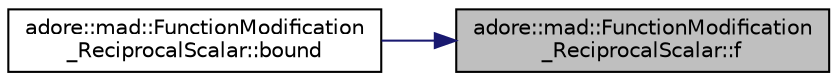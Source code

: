 digraph "adore::mad::FunctionModification_ReciprocalScalar::f"
{
 // LATEX_PDF_SIZE
  edge [fontname="Helvetica",fontsize="10",labelfontname="Helvetica",labelfontsize="10"];
  node [fontname="Helvetica",fontsize="10",shape=record];
  rankdir="RL";
  Node1 [label="adore::mad::FunctionModification\l_ReciprocalScalar::f",height=0.2,width=0.4,color="black", fillcolor="grey75", style="filled", fontcolor="black",tooltip=" "];
  Node1 -> Node2 [dir="back",color="midnightblue",fontsize="10",style="solid",fontname="Helvetica"];
  Node2 [label="adore::mad::FunctionModification\l_ReciprocalScalar::bound",height=0.2,width=0.4,color="black", fillcolor="white", style="filled",URL="$classadore_1_1mad_1_1FunctionModification__ReciprocalScalar.html#a817a223b0e3af7c0b8321046a7029670",tooltip=" "];
}
